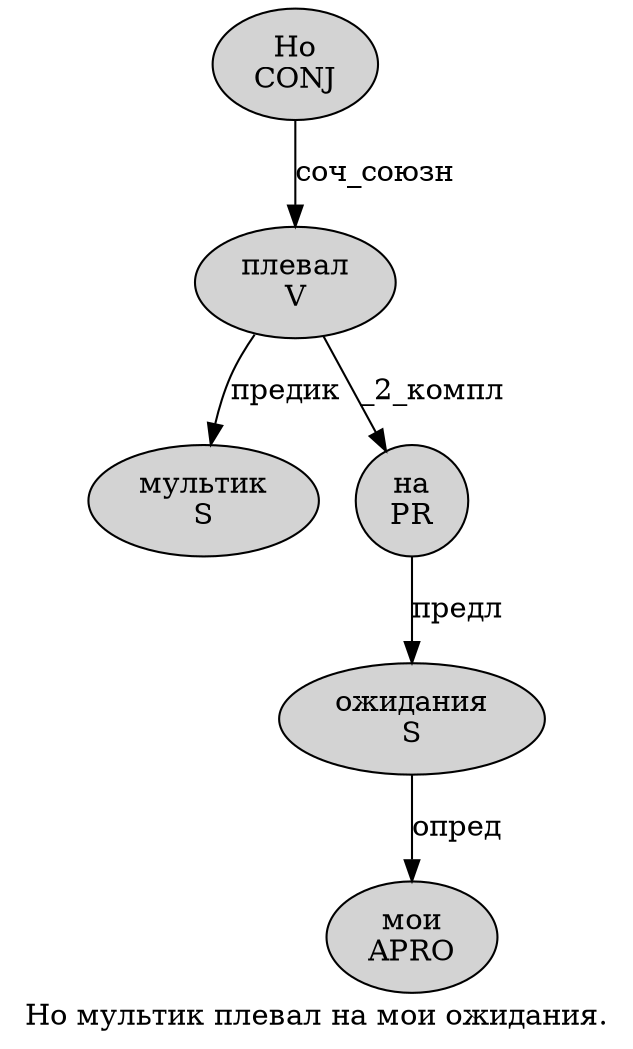 digraph SENTENCE_2909 {
	graph [label="Но мультик плевал на мои ожидания."]
	node [style=filled]
		0 [label="Но
CONJ" color="" fillcolor=lightgray penwidth=1 shape=ellipse]
		1 [label="мультик
S" color="" fillcolor=lightgray penwidth=1 shape=ellipse]
		2 [label="плевал
V" color="" fillcolor=lightgray penwidth=1 shape=ellipse]
		3 [label="на
PR" color="" fillcolor=lightgray penwidth=1 shape=ellipse]
		4 [label="мои
APRO" color="" fillcolor=lightgray penwidth=1 shape=ellipse]
		5 [label="ожидания
S" color="" fillcolor=lightgray penwidth=1 shape=ellipse]
			2 -> 1 [label="предик"]
			2 -> 3 [label="_2_компл"]
			0 -> 2 [label="соч_союзн"]
			5 -> 4 [label="опред"]
			3 -> 5 [label="предл"]
}